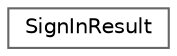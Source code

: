 digraph "Graphical Class Hierarchy"
{
 // LATEX_PDF_SIZE
  bgcolor="transparent";
  edge [fontname=Helvetica,fontsize=10,labelfontname=Helvetica,labelfontsize=10];
  node [fontname=Helvetica,fontsize=10,shape=box,height=0.2,width=0.4];
  rankdir="LR";
  Node0 [id="Node000000",label="SignInResult",height=0.2,width=0.4,color="grey40", fillcolor="white", style="filled",URL="$struct_sign_in_result.html",tooltip=" "];
}
